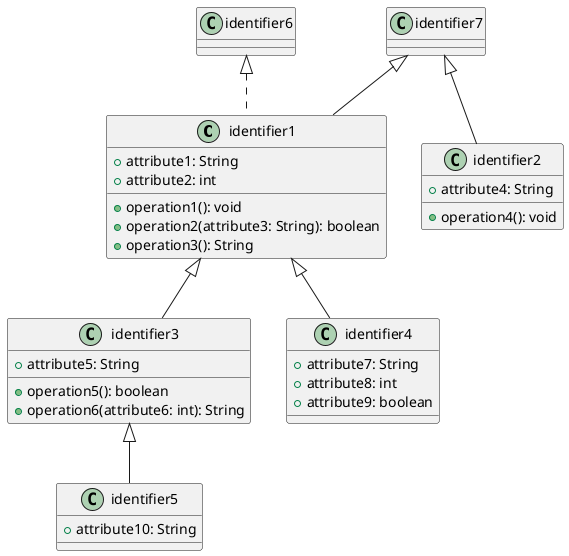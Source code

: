 @startuml
class identifier1 {
    + attribute1: String
    + attribute2: int
    + operation1(): void
    + operation2(attribute3: String): boolean
    + operation3(): String
}

class identifier2 {
    + attribute4: String
    + operation4(): void
}

class identifier3 {
    + attribute5: String
    + operation5(): boolean
    + operation6(attribute6: int): String
}

class identifier4 {
    + attribute7: String
    + attribute8: int
    + attribute9: boolean
}

class identifier5 {
    + attribute10: String
}

class identifier6 {
    
}

class identifier7 {
    
}

identifier6 <|.. identifier1
identifier7 <|-- identifier1
identifier7 <|-- identifier2
identifier1 <|-- identifier3
identifier1 <|-- identifier4
identifier3 <|-- identifier5
@enduml